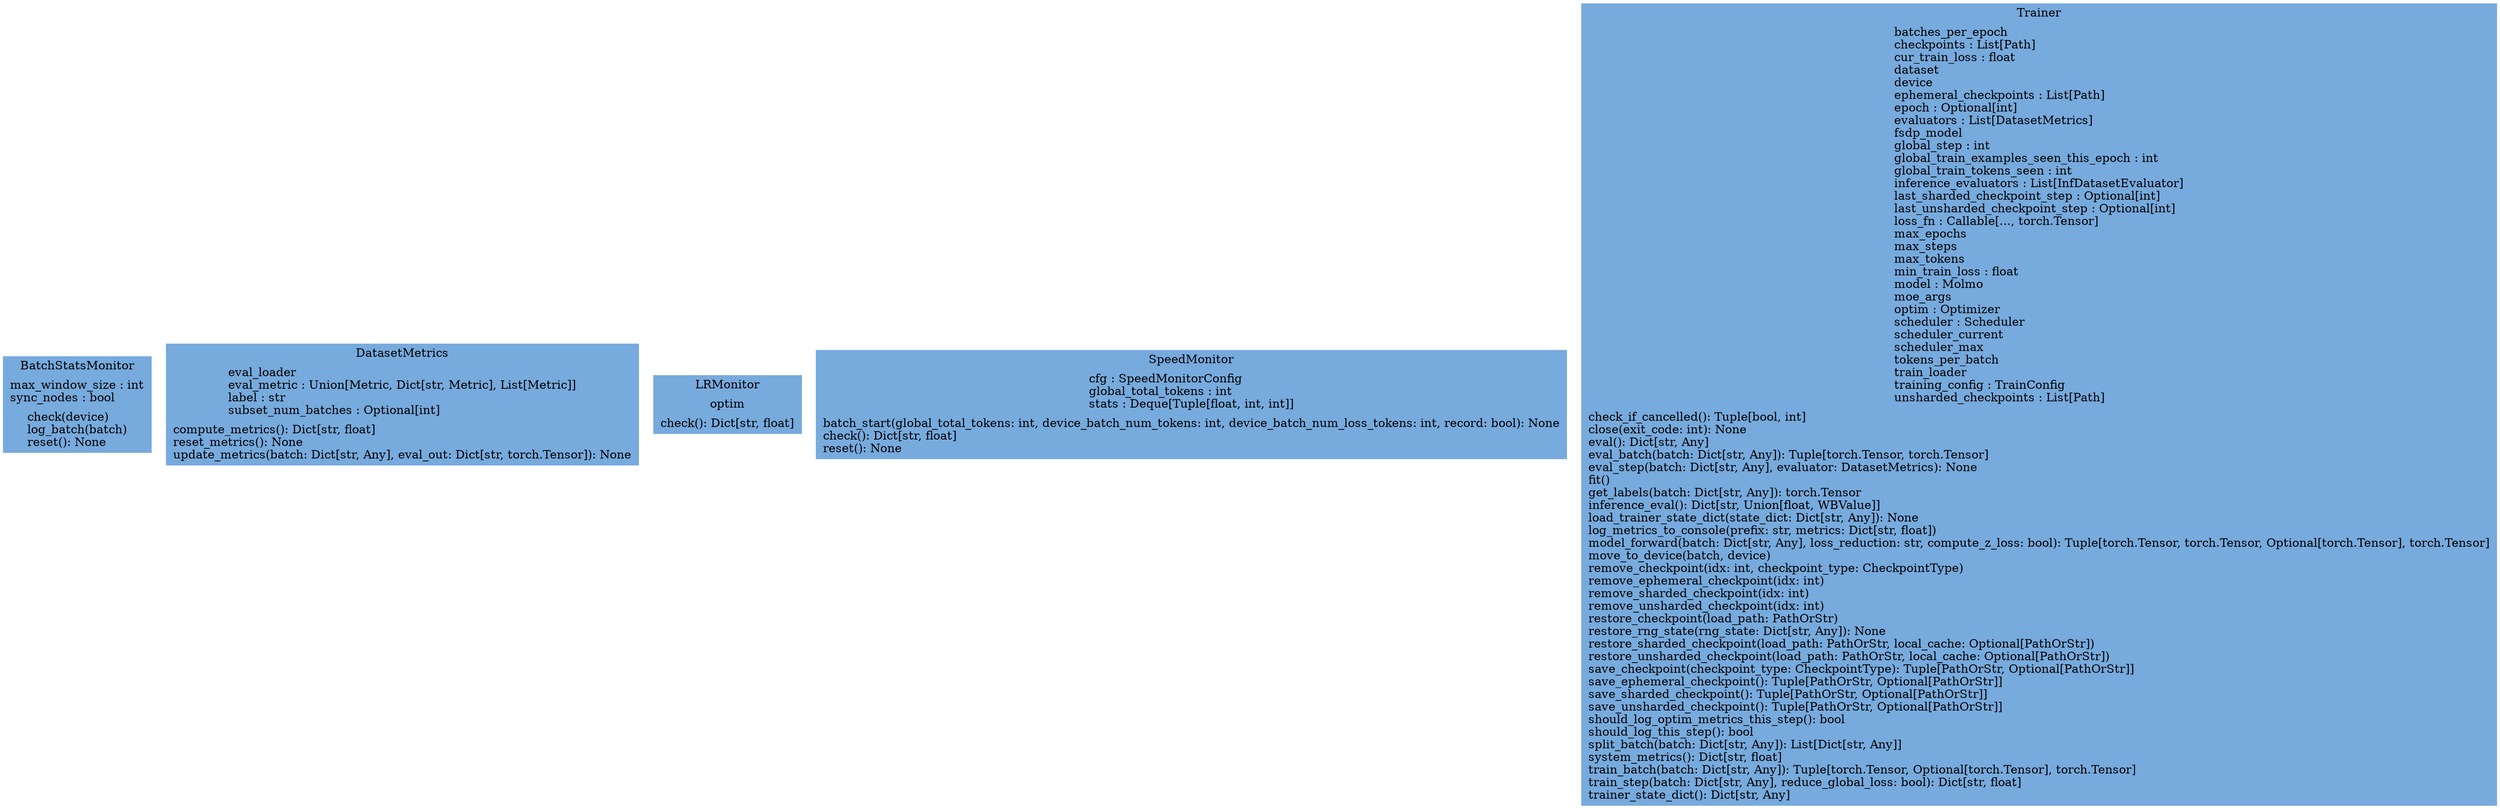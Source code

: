 digraph "classes_train_structure" {
rankdir=BT
charset="utf-8"
"olmo.train.BatchStatsMonitor" [color="#77AADD", fontcolor="black", label=<{BatchStatsMonitor|max_window_size : int<br ALIGN="LEFT"/>sync_nodes : bool<br ALIGN="LEFT"/>|check(device)<br ALIGN="LEFT"/>log_batch(batch)<br ALIGN="LEFT"/>reset(): None<br ALIGN="LEFT"/>}>, shape="record", style="filled"];
"olmo.train.DatasetMetrics" [color="#77AADD", fontcolor="black", label=<{DatasetMetrics|eval_loader<br ALIGN="LEFT"/>eval_metric : Union[Metric, Dict[str, Metric], List[Metric]]<br ALIGN="LEFT"/>label : str<br ALIGN="LEFT"/>subset_num_batches : Optional[int]<br ALIGN="LEFT"/>|compute_metrics(): Dict[str, float]<br ALIGN="LEFT"/>reset_metrics(): None<br ALIGN="LEFT"/>update_metrics(batch: Dict[str, Any], eval_out: Dict[str, torch.Tensor]): None<br ALIGN="LEFT"/>}>, shape="record", style="filled"];
"olmo.train.LRMonitor" [color="#77AADD", fontcolor="black", label=<{LRMonitor|optim<br ALIGN="LEFT"/>|check(): Dict[str, float]<br ALIGN="LEFT"/>}>, shape="record", style="filled"];
"olmo.train.SpeedMonitor" [color="#77AADD", fontcolor="black", label=<{SpeedMonitor|cfg : SpeedMonitorConfig<br ALIGN="LEFT"/>global_total_tokens : int<br ALIGN="LEFT"/>stats : Deque[Tuple[float, int, int]]<br ALIGN="LEFT"/>|batch_start(global_total_tokens: int, device_batch_num_tokens: int, device_batch_num_loss_tokens: int, record: bool): None<br ALIGN="LEFT"/>check(): Dict[str, float]<br ALIGN="LEFT"/>reset(): None<br ALIGN="LEFT"/>}>, shape="record", style="filled"];
"olmo.train.Trainer" [color="#77AADD", fontcolor="black", label=<{Trainer|batches_per_epoch<br ALIGN="LEFT"/>checkpoints : List[Path]<br ALIGN="LEFT"/>cur_train_loss : float<br ALIGN="LEFT"/>dataset<br ALIGN="LEFT"/>device<br ALIGN="LEFT"/>ephemeral_checkpoints : List[Path]<br ALIGN="LEFT"/>epoch : Optional[int]<br ALIGN="LEFT"/>evaluators : List[DatasetMetrics]<br ALIGN="LEFT"/>fsdp_model<br ALIGN="LEFT"/>global_step : int<br ALIGN="LEFT"/>global_train_examples_seen_this_epoch : int<br ALIGN="LEFT"/>global_train_tokens_seen : int<br ALIGN="LEFT"/>inference_evaluators : List[InfDatasetEvaluator]<br ALIGN="LEFT"/>last_sharded_checkpoint_step : Optional[int]<br ALIGN="LEFT"/>last_unsharded_checkpoint_step : Optional[int]<br ALIGN="LEFT"/>loss_fn : Callable[..., torch.Tensor]<br ALIGN="LEFT"/>max_epochs<br ALIGN="LEFT"/>max_steps<br ALIGN="LEFT"/>max_tokens<br ALIGN="LEFT"/>min_train_loss : float<br ALIGN="LEFT"/>model : Molmo<br ALIGN="LEFT"/>moe_args<br ALIGN="LEFT"/>optim : Optimizer<br ALIGN="LEFT"/>scheduler : Scheduler<br ALIGN="LEFT"/>scheduler_current<br ALIGN="LEFT"/>scheduler_max<br ALIGN="LEFT"/>tokens_per_batch<br ALIGN="LEFT"/>train_loader<br ALIGN="LEFT"/>training_config : TrainConfig<br ALIGN="LEFT"/>unsharded_checkpoints : List[Path]<br ALIGN="LEFT"/>|check_if_cancelled(): Tuple[bool, int]<br ALIGN="LEFT"/>close(exit_code: int): None<br ALIGN="LEFT"/>eval(): Dict[str, Any]<br ALIGN="LEFT"/>eval_batch(batch: Dict[str, Any]): Tuple[torch.Tensor, torch.Tensor]<br ALIGN="LEFT"/>eval_step(batch: Dict[str, Any], evaluator: DatasetMetrics): None<br ALIGN="LEFT"/>fit()<br ALIGN="LEFT"/>get_labels(batch: Dict[str, Any]): torch.Tensor<br ALIGN="LEFT"/>inference_eval(): Dict[str, Union[float, WBValue]]<br ALIGN="LEFT"/>load_trainer_state_dict(state_dict: Dict[str, Any]): None<br ALIGN="LEFT"/>log_metrics_to_console(prefix: str, metrics: Dict[str, float])<br ALIGN="LEFT"/>model_forward(batch: Dict[str, Any], loss_reduction: str, compute_z_loss: bool): Tuple[torch.Tensor, torch.Tensor, Optional[torch.Tensor], torch.Tensor]<br ALIGN="LEFT"/>move_to_device(batch, device)<br ALIGN="LEFT"/>remove_checkpoint(idx: int, checkpoint_type: CheckpointType)<br ALIGN="LEFT"/>remove_ephemeral_checkpoint(idx: int)<br ALIGN="LEFT"/>remove_sharded_checkpoint(idx: int)<br ALIGN="LEFT"/>remove_unsharded_checkpoint(idx: int)<br ALIGN="LEFT"/>restore_checkpoint(load_path: PathOrStr)<br ALIGN="LEFT"/>restore_rng_state(rng_state: Dict[str, Any]): None<br ALIGN="LEFT"/>restore_sharded_checkpoint(load_path: PathOrStr, local_cache: Optional[PathOrStr])<br ALIGN="LEFT"/>restore_unsharded_checkpoint(load_path: PathOrStr, local_cache: Optional[PathOrStr])<br ALIGN="LEFT"/>save_checkpoint(checkpoint_type: CheckpointType): Tuple[PathOrStr, Optional[PathOrStr]]<br ALIGN="LEFT"/>save_ephemeral_checkpoint(): Tuple[PathOrStr, Optional[PathOrStr]]<br ALIGN="LEFT"/>save_sharded_checkpoint(): Tuple[PathOrStr, Optional[PathOrStr]]<br ALIGN="LEFT"/>save_unsharded_checkpoint(): Tuple[PathOrStr, Optional[PathOrStr]]<br ALIGN="LEFT"/>should_log_optim_metrics_this_step(): bool<br ALIGN="LEFT"/>should_log_this_step(): bool<br ALIGN="LEFT"/>split_batch(batch: Dict[str, Any]): List[Dict[str, Any]]<br ALIGN="LEFT"/>system_metrics(): Dict[str, float]<br ALIGN="LEFT"/>train_batch(batch: Dict[str, Any]): Tuple[torch.Tensor, Optional[torch.Tensor], torch.Tensor]<br ALIGN="LEFT"/>train_step(batch: Dict[str, Any], reduce_global_loss: bool): Dict[str, float]<br ALIGN="LEFT"/>trainer_state_dict(): Dict[str, Any]<br ALIGN="LEFT"/>}>, shape="record", style="filled"];
}
